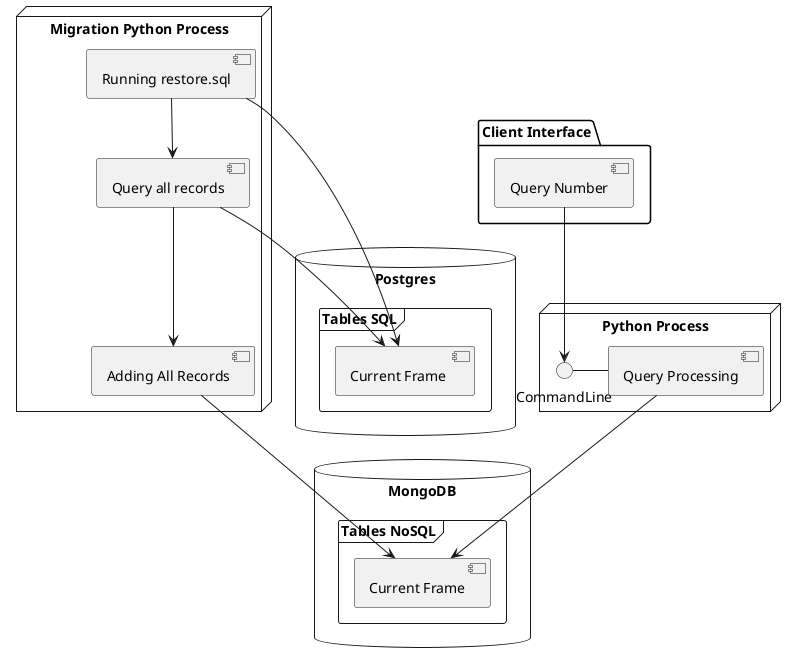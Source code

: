 @startuml

package "Client Interface" {
  [Query Number]
}
 
node "Python Process" {
  CommandLine - [Query Processing]
  [Query Number] --> CommandLine

} 

node "Migration Python Process" {
  [Running restore.sql] --> [Query all records]
  [Query all records] --> [Adding All Records]


} 

database "MongoDB" {
  frame "Tables NoSQL" {
	[Current Frame]
  }
}

database "Postgres" {
  frame "Tables SQL" {
	  [Current Frame ]
  }
}


[Query Processing] --> [Current Frame]
[Running restore.sql] --> [Current Frame ]
[Query all records] --> [Current Frame ]
[Adding All Records] --> [Current Frame]


@enduml
